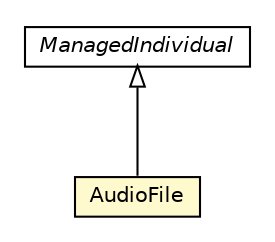#!/usr/local/bin/dot
#
# Class diagram 
# Generated by UMLGraph version R5_6-24-gf6e263 (http://www.umlgraph.org/)
#

digraph G {
	edge [fontname="Helvetica",fontsize=10,labelfontname="Helvetica",labelfontsize=10];
	node [fontname="Helvetica",fontsize=10,shape=plaintext];
	nodesep=0.25;
	ranksep=0.5;
	// org.universAAL.ontology.av.streaming.AudioFile
	c66810 [label=<<table title="org.universAAL.ontology.av.streaming.AudioFile" border="0" cellborder="1" cellspacing="0" cellpadding="2" port="p" bgcolor="lemonChiffon" href="./AudioFile.html">
		<tr><td><table border="0" cellspacing="0" cellpadding="1">
<tr><td align="center" balign="center"> AudioFile </td></tr>
		</table></td></tr>
		</table>>, URL="./AudioFile.html", fontname="Helvetica", fontcolor="black", fontsize=10.0];
	//org.universAAL.ontology.av.streaming.AudioFile extends org.universAAL.middleware.owl.ManagedIndividual
	c67175:p -> c66810:p [dir=back,arrowtail=empty];
	// org.universAAL.middleware.owl.ManagedIndividual
	c67175 [label=<<table title="org.universAAL.middleware.owl.ManagedIndividual" border="0" cellborder="1" cellspacing="0" cellpadding="2" port="p" href="http://java.sun.com/j2se/1.4.2/docs/api/org/universAAL/middleware/owl/ManagedIndividual.html">
		<tr><td><table border="0" cellspacing="0" cellpadding="1">
<tr><td align="center" balign="center"><font face="Helvetica-Oblique"> ManagedIndividual </font></td></tr>
		</table></td></tr>
		</table>>, URL="http://java.sun.com/j2se/1.4.2/docs/api/org/universAAL/middleware/owl/ManagedIndividual.html", fontname="Helvetica", fontcolor="black", fontsize=10.0];
}

